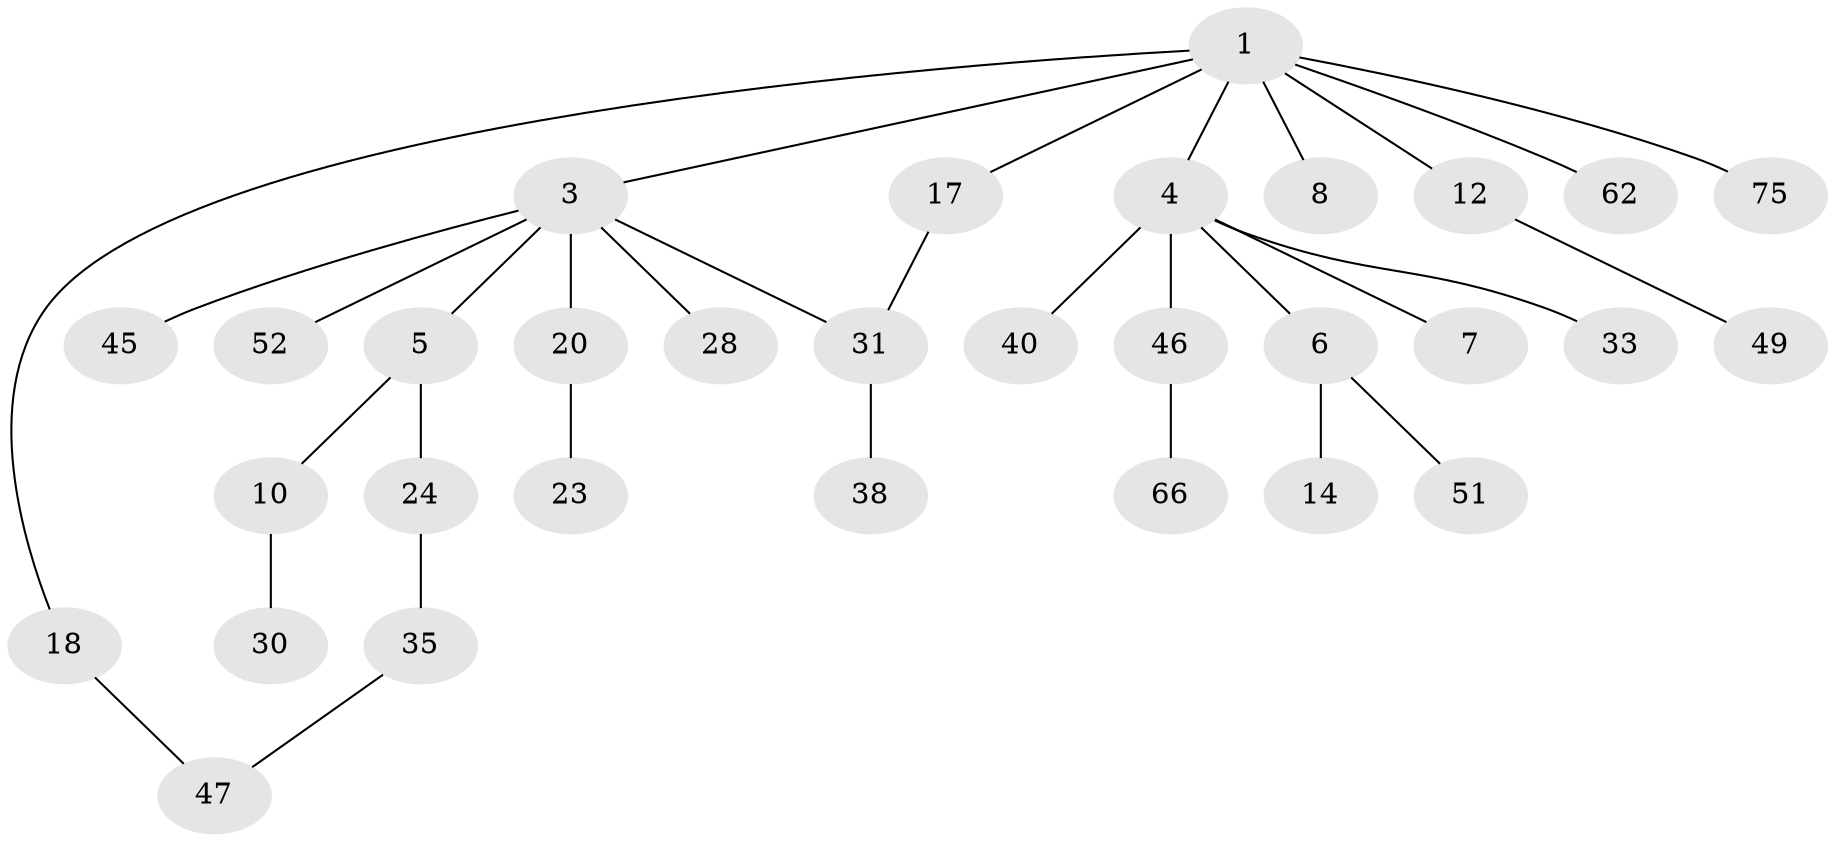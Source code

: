 // original degree distribution, {4: 0.10126582278481013, 7: 0.02531645569620253, 6: 0.012658227848101266, 3: 0.11392405063291139, 2: 0.27848101265822783, 1: 0.45569620253164556, 5: 0.012658227848101266}
// Generated by graph-tools (version 1.1) at 2025/16/03/04/25 18:16:48]
// undirected, 31 vertices, 32 edges
graph export_dot {
graph [start="1"]
  node [color=gray90,style=filled];
  1 [super="+2"];
  3 [super="+26+19+16+13"];
  4 [super="+22+78"];
  5 [super="+9+48"];
  6 [super="+60+11"];
  7 [super="+65"];
  8 [super="+77"];
  10 [super="+58+21"];
  12 [super="+15+55"];
  14;
  17;
  18 [super="+41+71+76"];
  20 [super="+37+42+27"];
  23 [super="+64"];
  24;
  28 [super="+29"];
  30 [super="+43"];
  31 [super="+32"];
  33 [super="+73"];
  35 [super="+53"];
  38;
  40;
  45 [super="+57"];
  46 [super="+50"];
  47;
  49;
  51;
  52 [super="+74"];
  62;
  66 [super="+67"];
  75;
  1 -- 4;
  1 -- 8;
  1 -- 75;
  1 -- 17;
  1 -- 3;
  1 -- 18;
  1 -- 12;
  1 -- 62;
  3 -- 5;
  3 -- 52;
  3 -- 31 [weight=2];
  3 -- 20 [weight=2];
  3 -- 45;
  3 -- 28;
  4 -- 6;
  4 -- 7;
  4 -- 33;
  4 -- 46;
  4 -- 40;
  5 -- 24;
  5 -- 10;
  6 -- 14;
  6 -- 51;
  10 -- 30;
  12 -- 49;
  17 -- 31;
  18 -- 47;
  20 -- 23;
  24 -- 35;
  31 -- 38;
  35 -- 47;
  46 -- 66;
}
